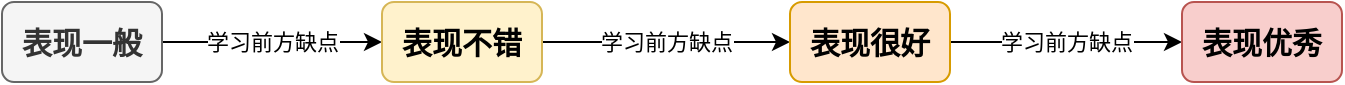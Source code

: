 <mxfile version="12.8.8" type="device"><diagram id="5kkrHRnLDr-zoF9X0Mox" name="Page-1"><mxGraphModel dx="1422" dy="714" grid="1" gridSize="10" guides="1" tooltips="1" connect="1" arrows="1" fold="1" page="1" pageScale="1" pageWidth="827" pageHeight="1169" math="0" shadow="0"><root><mxCell id="0"/><mxCell id="1" parent="0"/><mxCell id="QJiHuMIFE91oSJ3zDUz1-13" value="学习前方缺点" style="edgeStyle=orthogonalEdgeStyle;rounded=0;orthogonalLoop=1;jettySize=auto;html=1;exitX=1;exitY=0.5;exitDx=0;exitDy=0;entryX=0;entryY=0.5;entryDx=0;entryDy=0;" edge="1" parent="1" source="g9_K2Z3MGJYuCKEAuIRh-5" target="QJiHuMIFE91oSJ3zDUz1-10"><mxGeometry relative="1" as="geometry"/></mxCell><mxCell id="g9_K2Z3MGJYuCKEAuIRh-5" value="表现一般" style="rounded=1;whiteSpace=wrap;html=1;fontSize=15;fontStyle=1;fillColor=#f5f5f5;strokeColor=#666666;fontColor=#333333;" parent="1" vertex="1"><mxGeometry x="20" y="310" width="80" height="40" as="geometry"/></mxCell><mxCell id="QJiHuMIFE91oSJ3zDUz1-14" value="学习前方缺点" style="edgeStyle=orthogonalEdgeStyle;rounded=0;orthogonalLoop=1;jettySize=auto;html=1;exitX=1;exitY=0.5;exitDx=0;exitDy=0;entryX=0;entryY=0.5;entryDx=0;entryDy=0;" edge="1" parent="1" source="QJiHuMIFE91oSJ3zDUz1-10" target="QJiHuMIFE91oSJ3zDUz1-11"><mxGeometry relative="1" as="geometry"/></mxCell><mxCell id="QJiHuMIFE91oSJ3zDUz1-10" value="表现不错" style="rounded=1;whiteSpace=wrap;html=1;fontSize=15;fontStyle=1;fillColor=#fff2cc;strokeColor=#d6b656;" vertex="1" parent="1"><mxGeometry x="210" y="310" width="80" height="40" as="geometry"/></mxCell><mxCell id="QJiHuMIFE91oSJ3zDUz1-15" value="学习前方缺点" style="edgeStyle=orthogonalEdgeStyle;rounded=0;orthogonalLoop=1;jettySize=auto;html=1;exitX=1;exitY=0.5;exitDx=0;exitDy=0;" edge="1" parent="1" source="QJiHuMIFE91oSJ3zDUz1-11" target="QJiHuMIFE91oSJ3zDUz1-12"><mxGeometry relative="1" as="geometry"/></mxCell><mxCell id="QJiHuMIFE91oSJ3zDUz1-11" value="表现很好" style="rounded=1;whiteSpace=wrap;html=1;fontSize=15;fontStyle=1;fillColor=#ffe6cc;strokeColor=#d79b00;" vertex="1" parent="1"><mxGeometry x="414" y="310" width="80" height="40" as="geometry"/></mxCell><mxCell id="QJiHuMIFE91oSJ3zDUz1-12" value="表现优秀" style="rounded=1;whiteSpace=wrap;html=1;fontSize=15;fontStyle=1;fillColor=#f8cecc;strokeColor=#b85450;" vertex="1" parent="1"><mxGeometry x="610" y="310" width="80" height="40" as="geometry"/></mxCell></root></mxGraphModel></diagram></mxfile>